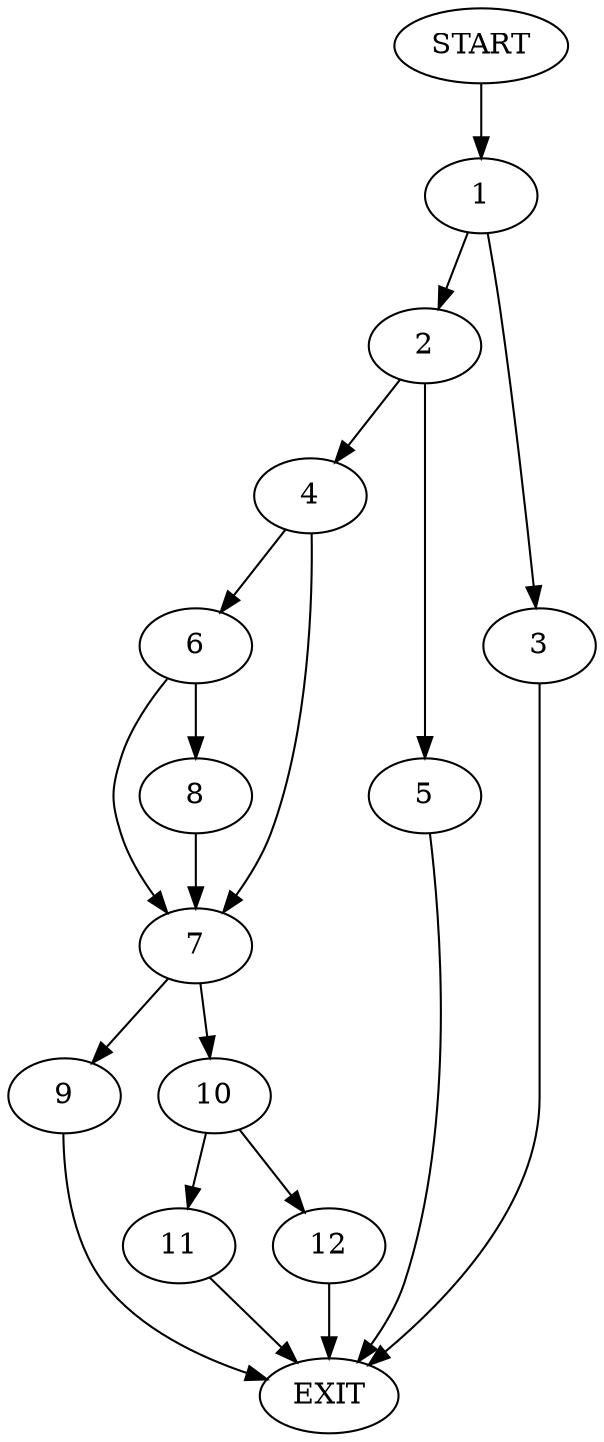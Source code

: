 digraph {
0 [label="START"]
13 [label="EXIT"]
0 -> 1
1 -> 2
1 -> 3
3 -> 13
2 -> 4
2 -> 5
4 -> 6
4 -> 7
5 -> 13
6 -> 8
6 -> 7
7 -> 9
7 -> 10
8 -> 7
9 -> 13
10 -> 11
10 -> 12
11 -> 13
12 -> 13
}
